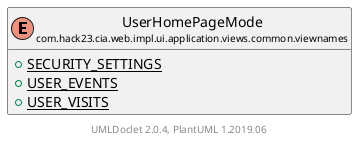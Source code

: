 @startuml
    set namespaceSeparator none
    hide empty fields
    hide empty methods

    enum "<size:14>UserHomePageMode\n<size:10>com.hack23.cia.web.impl.ui.application.views.common.viewnames" as com.hack23.cia.web.impl.ui.application.views.common.viewnames.UserHomePageMode [[UserHomePageMode.html]] {
        {static} +SECURITY_SETTINGS
        {static} +USER_EVENTS
        {static} +USER_VISITS
    }

    center footer UMLDoclet 2.0.4, PlantUML 1.2019.06
@enduml
